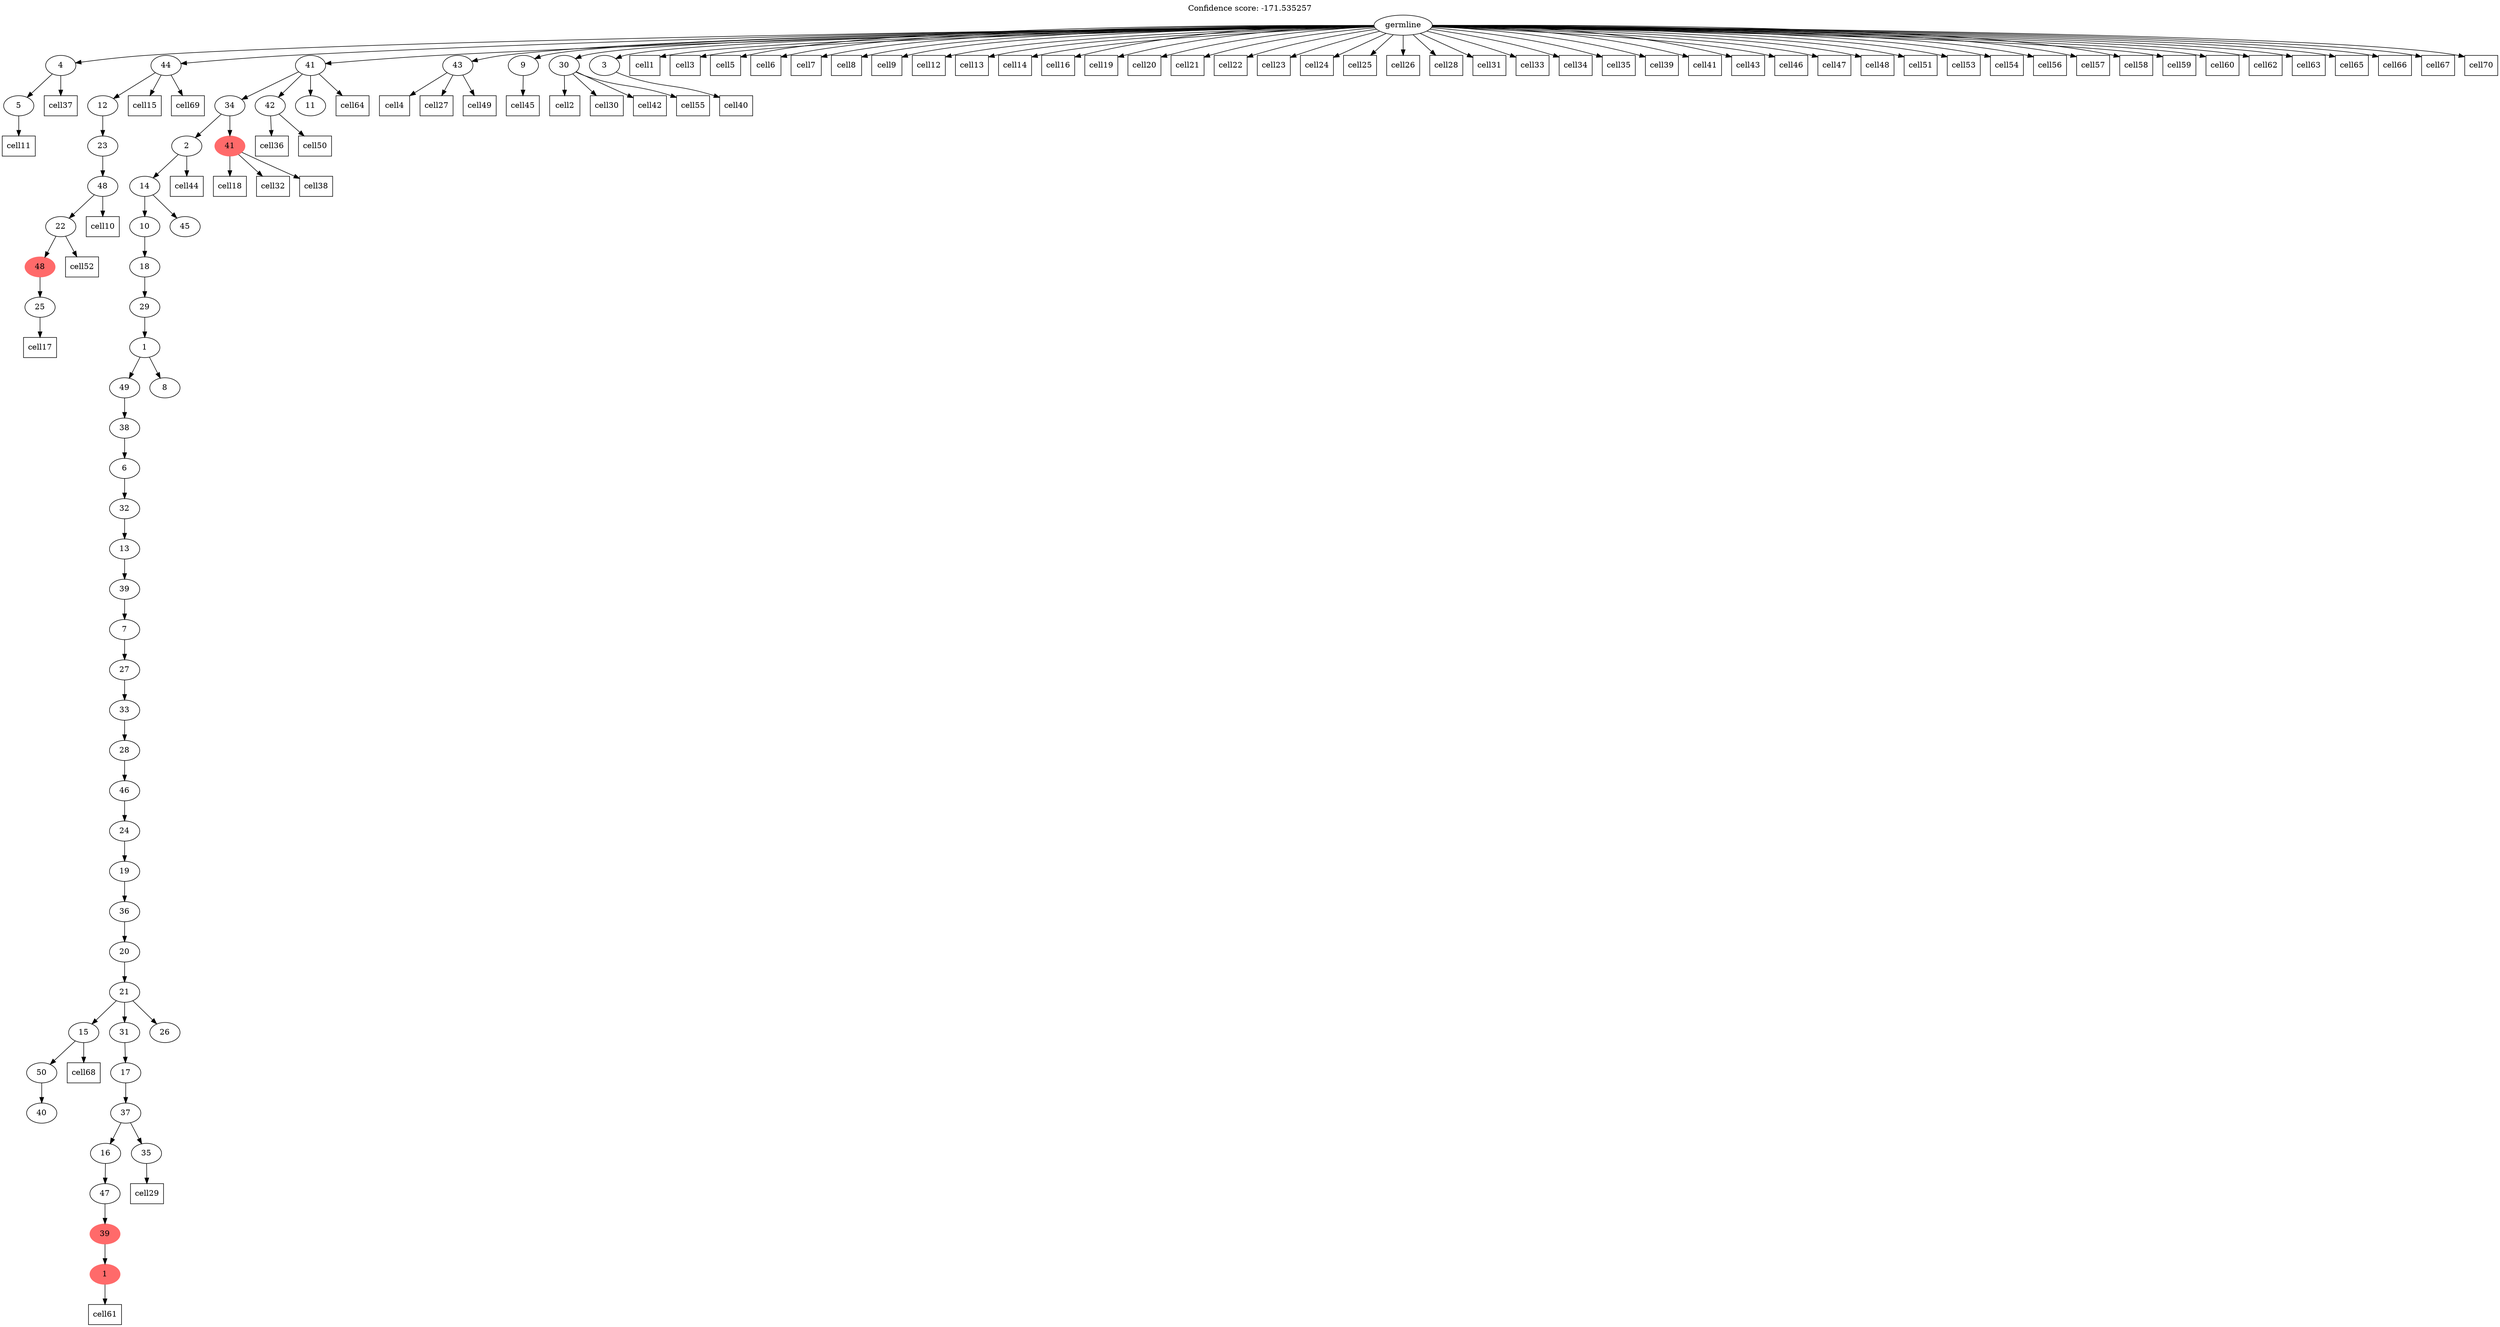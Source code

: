 digraph g {
	"49" -> "50";
	"50" [label="5"];
	"47" -> "48";
	"48" [label="25"];
	"46" -> "47";
	"47" [color=indianred1, style=filled, label="48"];
	"45" -> "46";
	"46" [label="22"];
	"44" -> "45";
	"45" [label="48"];
	"43" -> "44";
	"44" [label="23"];
	"42" -> "43";
	"43" [label="12"];
	"34" -> "35";
	"35" [label="40"];
	"33" -> "34";
	"34" [label="50"];
	"31" -> "32";
	"32" [color=indianred1, style=filled, label="1"];
	"30" -> "31";
	"31" [color=indianred1, style=filled, label="39"];
	"29" -> "30";
	"30" [label="47"];
	"27" -> "28";
	"28" [label="35"];
	"27" -> "29";
	"29" [label="16"];
	"26" -> "27";
	"27" [label="37"];
	"25" -> "26";
	"26" [label="17"];
	"24" -> "25";
	"25" [label="31"];
	"24" -> "33";
	"33" [label="15"];
	"24" -> "36";
	"36" [label="26"];
	"23" -> "24";
	"24" [label="21"];
	"22" -> "23";
	"23" [label="20"];
	"21" -> "22";
	"22" [label="36"];
	"20" -> "21";
	"21" [label="19"];
	"19" -> "20";
	"20" [label="24"];
	"18" -> "19";
	"19" [label="46"];
	"17" -> "18";
	"18" [label="28"];
	"16" -> "17";
	"17" [label="33"];
	"15" -> "16";
	"16" [label="27"];
	"14" -> "15";
	"15" [label="7"];
	"13" -> "14";
	"14" [label="39"];
	"12" -> "13";
	"13" [label="13"];
	"11" -> "12";
	"12" [label="32"];
	"10" -> "11";
	"11" [label="6"];
	"9" -> "10";
	"10" [label="38"];
	"8" -> "9";
	"9" [label="49"];
	"8" -> "37";
	"37" [label="8"];
	"7" -> "8";
	"8" [label="1"];
	"6" -> "7";
	"7" [label="29"];
	"5" -> "6";
	"6" [label="18"];
	"4" -> "5";
	"5" [label="10"];
	"4" -> "38";
	"38" [label="45"];
	"3" -> "4";
	"4" [label="14"];
	"2" -> "3";
	"3" [label="2"];
	"2" -> "39";
	"39" [color=indianred1, style=filled, label="41"];
	"1" -> "2";
	"2" [label="34"];
	"1" -> "40";
	"40" [label="42"];
	"1" -> "41";
	"41" [label="11"];
	"0" -> "1";
	"1" [label="41"];
	"0" -> "42";
	"42" [label="44"];
	"0" -> "49";
	"49" [label="4"];
	"0" -> "51";
	"51" [label="43"];
	"0" -> "52";
	"52" [label="9"];
	"0" -> "53";
	"53" [label="30"];
	"0" -> "54";
	"54" [label="3"];
	"0" [label="germline"];
	"0" -> "cell1";
	"cell1" [shape=box];
	"53" -> "cell2";
	"cell2" [shape=box];
	"0" -> "cell3";
	"cell3" [shape=box];
	"51" -> "cell4";
	"cell4" [shape=box];
	"0" -> "cell5";
	"cell5" [shape=box];
	"0" -> "cell6";
	"cell6" [shape=box];
	"0" -> "cell7";
	"cell7" [shape=box];
	"0" -> "cell8";
	"cell8" [shape=box];
	"0" -> "cell9";
	"cell9" [shape=box];
	"45" -> "cell10";
	"cell10" [shape=box];
	"50" -> "cell11";
	"cell11" [shape=box];
	"0" -> "cell12";
	"cell12" [shape=box];
	"0" -> "cell13";
	"cell13" [shape=box];
	"0" -> "cell14";
	"cell14" [shape=box];
	"42" -> "cell15";
	"cell15" [shape=box];
	"0" -> "cell16";
	"cell16" [shape=box];
	"48" -> "cell17";
	"cell17" [shape=box];
	"39" -> "cell18";
	"cell18" [shape=box];
	"0" -> "cell19";
	"cell19" [shape=box];
	"0" -> "cell20";
	"cell20" [shape=box];
	"0" -> "cell21";
	"cell21" [shape=box];
	"0" -> "cell22";
	"cell22" [shape=box];
	"0" -> "cell23";
	"cell23" [shape=box];
	"0" -> "cell24";
	"cell24" [shape=box];
	"0" -> "cell25";
	"cell25" [shape=box];
	"0" -> "cell26";
	"cell26" [shape=box];
	"51" -> "cell27";
	"cell27" [shape=box];
	"0" -> "cell28";
	"cell28" [shape=box];
	"28" -> "cell29";
	"cell29" [shape=box];
	"53" -> "cell30";
	"cell30" [shape=box];
	"0" -> "cell31";
	"cell31" [shape=box];
	"39" -> "cell32";
	"cell32" [shape=box];
	"0" -> "cell33";
	"cell33" [shape=box];
	"0" -> "cell34";
	"cell34" [shape=box];
	"0" -> "cell35";
	"cell35" [shape=box];
	"40" -> "cell36";
	"cell36" [shape=box];
	"49" -> "cell37";
	"cell37" [shape=box];
	"39" -> "cell38";
	"cell38" [shape=box];
	"0" -> "cell39";
	"cell39" [shape=box];
	"54" -> "cell40";
	"cell40" [shape=box];
	"0" -> "cell41";
	"cell41" [shape=box];
	"53" -> "cell42";
	"cell42" [shape=box];
	"0" -> "cell43";
	"cell43" [shape=box];
	"3" -> "cell44";
	"cell44" [shape=box];
	"52" -> "cell45";
	"cell45" [shape=box];
	"0" -> "cell46";
	"cell46" [shape=box];
	"0" -> "cell47";
	"cell47" [shape=box];
	"0" -> "cell48";
	"cell48" [shape=box];
	"51" -> "cell49";
	"cell49" [shape=box];
	"40" -> "cell50";
	"cell50" [shape=box];
	"0" -> "cell51";
	"cell51" [shape=box];
	"46" -> "cell52";
	"cell52" [shape=box];
	"0" -> "cell53";
	"cell53" [shape=box];
	"0" -> "cell54";
	"cell54" [shape=box];
	"53" -> "cell55";
	"cell55" [shape=box];
	"0" -> "cell56";
	"cell56" [shape=box];
	"0" -> "cell57";
	"cell57" [shape=box];
	"0" -> "cell58";
	"cell58" [shape=box];
	"0" -> "cell59";
	"cell59" [shape=box];
	"0" -> "cell60";
	"cell60" [shape=box];
	"32" -> "cell61";
	"cell61" [shape=box];
	"0" -> "cell62";
	"cell62" [shape=box];
	"0" -> "cell63";
	"cell63" [shape=box];
	"1" -> "cell64";
	"cell64" [shape=box];
	"0" -> "cell65";
	"cell65" [shape=box];
	"0" -> "cell66";
	"cell66" [shape=box];
	"0" -> "cell67";
	"cell67" [shape=box];
	"33" -> "cell68";
	"cell68" [shape=box];
	"42" -> "cell69";
	"cell69" [shape=box];
	"0" -> "cell70";
	"cell70" [shape=box];
	labelloc="t";
	label="Confidence score: -171.535257";
}
